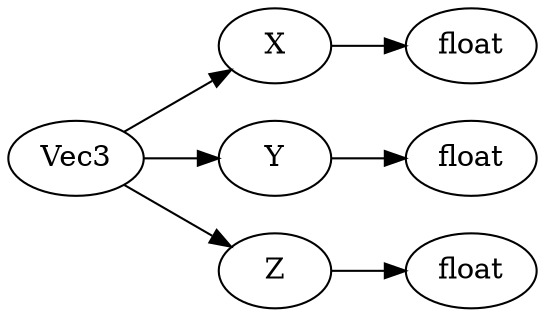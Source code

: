 digraph "Vec3" {
rankdir = LR
8
8 -> 9
9 -> 10
8 -> 11
11 -> 12
8 -> 13
13 -> 14

8 [label="Vec3",comment="name: \"Vec3\", typeName: \"\", id: 8, branchId: 0, recurseId: -1, attributes: 0, notes: \"\""];
9 [label="X",comment="name: \"X\", typeName: \"\", id: 9, branchId: 0, recurseId: -1, attributes: 0, notes: \"\""];
10 [label="float",comment="name: \"float\", typeName: \"\", id: 10, branchId: 0, recurseId: -1, attributes: 512, notes: \"\""];
11 [label="Y",comment="name: \"Y\", typeName: \"\", id: 11, branchId: 0, recurseId: -1, attributes: 0, notes: \"\""];
12 [label="float",comment="name: \"float\", typeName: \"\", id: 12, branchId: 0, recurseId: -1, attributes: 512, notes: \"\""];
13 [label="Z",comment="name: \"Z\", typeName: \"\", id: 13, branchId: 0, recurseId: -1, attributes: 0, notes: \"\""];
14 [label="float",comment="name: \"float\", typeName: \"\", id: 14, branchId: 0, recurseId: -1, attributes: 512, notes: \"\""];
{ rank = max;10;12;14}

}
